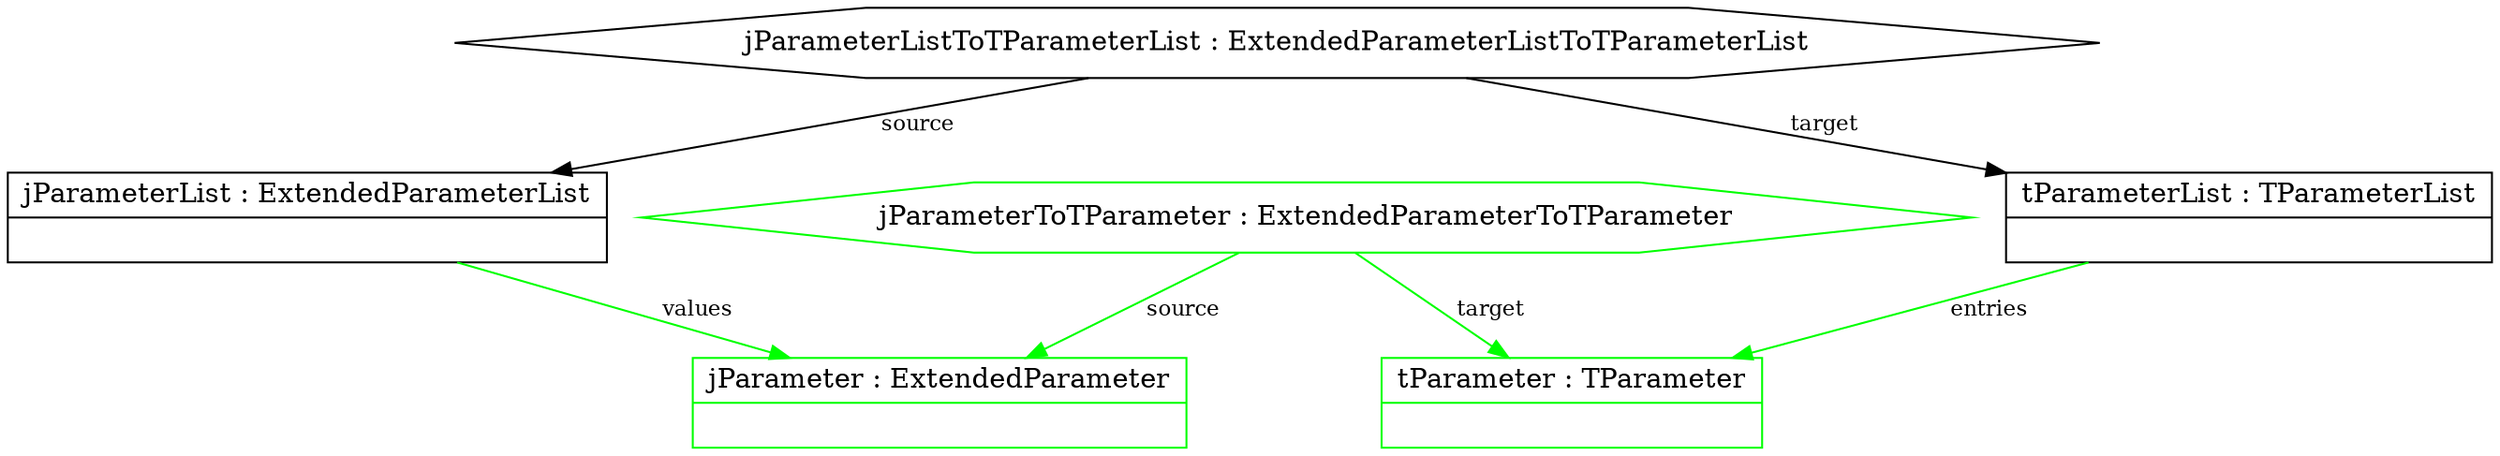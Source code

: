 digraph "ParameterListCreate" {
	label="";

	subgraph "Correspondence Domain" {
	          "jParameterListToTParameterList : ExtendedParameterListToTParameterList" [shape=hexagon, color=black];
	          "jParameterToTParameter : ExtendedParameterToTParameter" [shape=hexagon, color=green];

	          "jParameterListToTParameterList : ExtendedParameterListToTParameterList" -> "jParameterList : ExtendedParameterList" [color=black, label="source", fontsize=11];
	          "jParameterToTParameter : ExtendedParameterToTParameter" -> "jParameter : ExtendedParameter" [color=green, label="source", fontsize=11];
	          "jParameterToTParameter : ExtendedParameterToTParameter" -> "tParameter : TParameter" [color=green, label="target", fontsize=11];
	          "jParameterListToTParameterList : ExtendedParameterListToTParameterList" -> "tParameterList : TParameterList" [color=black, label="target", fontsize=11];
	}
	subgraph "Source Domain" {
	          "jParameterList : ExtendedParameterList" [shape=record, color=black, label="{jParameterList : ExtendedParameterList | }"];
	          "jParameter : ExtendedParameter" [shape=record, color=green, label="{jParameter : ExtendedParameter | }"];

	          "jParameterList : ExtendedParameterList" -> "jParameter : ExtendedParameter" [color=green, label="values", fontsize=11];
	}
	subgraph "Target Domain" {
	          "tParameter : TParameter" [shape=record, color=green, label="{tParameter : TParameter | }"];
	          "tParameterList : TParameterList" [shape=record, color=black, label="{tParameterList : TParameterList | }"];

	          "tParameterList : TParameterList" -> "tParameter : TParameter" [color=green, label="entries", fontsize=11];
	}
}